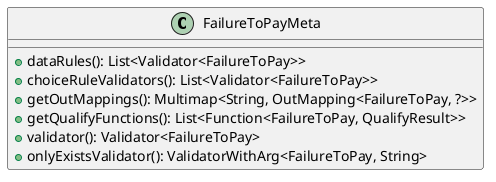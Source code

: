 @startuml

    class FailureToPayMeta [[FailureToPayMeta.html]] {
        +dataRules(): List<Validator<FailureToPay>>
        +choiceRuleValidators(): List<Validator<FailureToPay>>
        +getOutMappings(): Multimap<String, OutMapping<FailureToPay, ?>>
        +getQualifyFunctions(): List<Function<FailureToPay, QualifyResult>>
        +validator(): Validator<FailureToPay>
        +onlyExistsValidator(): ValidatorWithArg<FailureToPay, String>
    }

@enduml
